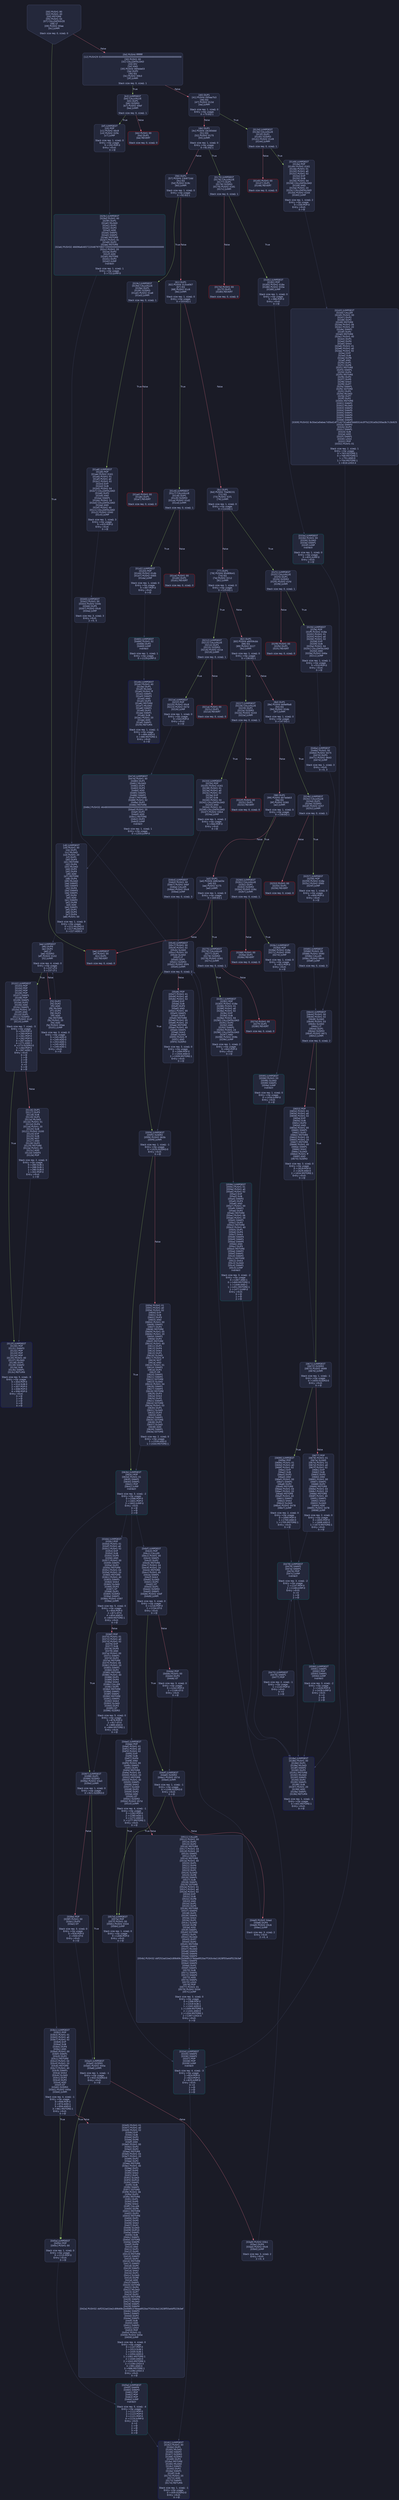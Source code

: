 digraph G {
    node [shape=box, style="filled, rounded", color="#565f89", fontcolor="#c0caf5", fontname="Helvetica", fillcolor="#24283b"];
    edge [color="#414868", fontcolor="#c0caf5", fontname="Helvetica"];
    bgcolor="#1a1b26";
    0 [ label = "[00] PUSH1 80
[02] PUSH1 40
[04] MSTORE
[05] PUSH1 04
[07] CALLDATASIZE
[08] LT
[09] PUSH2 00ae
[0c] JUMPI

Stack size req: 0, sizeΔ: 0
" shape = invhouse]
    1 [ label = "[0d] PUSH4 ffffffff
[12] PUSH29 0100000000000000000000000000000000000000000000000000000000
[30] PUSH1 00
[32] CALLDATALOAD
[33] DIV
[34] AND
[35] PUSH4 06fdde03
[3a] DUP2
[3b] EQ
[3c] PUSH2 00b3
[3f] JUMPI

Stack size req: 0, sizeΔ: 1
"]
    2 [ label = "[40] DUP1
[41] PUSH4 095ea7b3
[46] EQ
[47] PUSH2 013d
[4a] JUMPI

Stack size req: 1, sizeΔ: 0
Entry->Op usage:
	0->70:EQ:1
"]
    3 [ label = "[4b] DUP1
[4c] PUSH4 18160ddd
[51] EQ
[52] PUSH2 0175
[55] JUMPI

Stack size req: 1, sizeΔ: 0
Entry->Op usage:
	0->81:EQ:1
"]
    4 [ label = "[56] DUP1
[57] PUSH4 23b872dd
[5c] EQ
[5d] PUSH2 019c
[60] JUMPI

Stack size req: 1, sizeΔ: 0
Entry->Op usage:
	0->92:EQ:1
"]
    5 [ label = "[61] DUP1
[62] PUSH4 313ce567
[67] EQ
[68] PUSH2 01c6
[6b] JUMPI

Stack size req: 1, sizeΔ: 0
Entry->Op usage:
	0->103:EQ:1
"]
    6 [ label = "[6c] DUP1
[6d] PUSH4 70a08231
[72] EQ
[73] PUSH2 01f1
[76] JUMPI

Stack size req: 1, sizeΔ: 0
Entry->Op usage:
	0->114:EQ:1
"]
    7 [ label = "[77] DUP1
[78] PUSH4 95d89b41
[7d] EQ
[7e] PUSH2 0212
[81] JUMPI

Stack size req: 1, sizeΔ: 0
Entry->Op usage:
	0->125:EQ:1
"]
    8 [ label = "[82] DUP1
[83] PUSH4 a9059cbb
[88] EQ
[89] PUSH2 0227
[8c] JUMPI

Stack size req: 1, sizeΔ: 0
Entry->Op usage:
	0->136:EQ:1
"]
    9 [ label = "[8d] DUP1
[8e] PUSH4 b69ef8a8
[93] EQ
[94] PUSH2 024b
[97] JUMPI

Stack size req: 1, sizeΔ: 0
Entry->Op usage:
	0->147:EQ:1
"]
    10 [ label = "[98] DUP1
[99] PUSH4 d07adab3
[9e] EQ
[9f] PUSH2 0260
[a2] JUMPI

Stack size req: 1, sizeΔ: 0
Entry->Op usage:
	0->158:EQ:1
"]
    11 [ label = "[a3] DUP1
[a4] PUSH4 dd62ed3e
[a9] EQ
[aa] PUSH2 0275
[ad] JUMPI

Stack size req: 1, sizeΔ: 0
Entry->Op usage:
	0->169:EQ:1
"]
    12 [ label = "[ae] JUMPDEST
[af] PUSH1 00
[b1] DUP1
[b2] REVERT

Stack size req: 0, sizeΔ: 0
" color = "red"]
    13 [ label = "[b3] JUMPDEST
[b4] CALLVALUE
[b5] DUP1
[b6] ISZERO
[b7] PUSH2 00bf
[ba] JUMPI

Stack size req: 0, sizeΔ: 1
"]
    14 [ label = "[bb] PUSH1 00
[bd] DUP1
[be] REVERT

Stack size req: 0, sizeΔ: 0
" color = "red"]
    15 [ label = "[bf] JUMPDEST
[c0] POP
[c1] PUSH2 00c8
[c4] PUSH2 029c
[c7] JUMP

Stack size req: 1, sizeΔ: 0
Entry->Op usage:
	0->192:POP:0
Entry->Exit:
	0->😵
"]
    16 [ label = "[c8] JUMPDEST
[c9] PUSH1 40
[cb] DUP1
[cc] MLOAD
[cd] PUSH1 20
[cf] DUP1
[d0] DUP3
[d1] MSTORE
[d2] DUP4
[d3] MLOAD
[d4] DUP2
[d5] DUP4
[d6] ADD
[d7] MSTORE
[d8] DUP4
[d9] MLOAD
[da] SWAP2
[db] SWAP3
[dc] DUP4
[dd] SWAP3
[de] SWAP1
[df] DUP4
[e0] ADD
[e1] SWAP2
[e2] DUP6
[e3] ADD
[e4] SWAP1
[e5] DUP1
[e6] DUP4
[e7] DUP4
[e8] PUSH1 00

Stack size req: 1, sizeΔ: 9
Entry->Op usage:
	0->211:MLOAD:0
	0->217:MLOAD:0
	0->227:ADD:0
"]
    17 [ label = "[ea] JUMPDEST
[eb] DUP4
[ec] DUP2
[ed] LT
[ee] ISZERO
[ef] PUSH2 0102
[f2] JUMPI

Stack size req: 4, sizeΔ: 0
Entry->Op usage:
	0->237:LT:0
	3->237:LT:1
"]
    18 [ label = "[f3] DUP2
[f4] DUP2
[f5] ADD
[f6] MLOAD
[f7] DUP4
[f8] DUP3
[f9] ADD
[fa] MSTORE
[fb] PUSH1 20
[fd] ADD
[fe] PUSH2 00ea
[0101] JUMP

Stack size req: 3, sizeΔ: 0
Entry->Op usage:
	0->245:ADD:0
	0->249:ADD:0
	0->253:ADD:1
	1->245:ADD:1
	2->249:ADD:1
Entry->Exit:
	0->😵
"]
    19 [ label = "[0102] JUMPDEST
[0103] POP
[0104] POP
[0105] POP
[0106] POP
[0107] SWAP1
[0108] POP
[0109] SWAP1
[010a] DUP2
[010b] ADD
[010c] SWAP1
[010d] PUSH1 1f
[010f] AND
[0110] DUP1
[0111] ISZERO
[0112] PUSH2 012f
[0115] JUMPI

Stack size req: 7, sizeΔ: -5
Entry->Op usage:
	0->259:POP:0
	1->260:POP:0
	2->261:POP:0
	3->262:POP:0
	4->267:ADD:0
	4->271:AND:1
	4->273:ISZERO:0
	5->264:POP:0
	6->267:ADD:1
Entry->Exit:
	0->😵
	1->😵
	2->😵
	3->😵
	4->0
	5->😵
	6->😵
"]
    20 [ label = "[0116] DUP1
[0117] DUP3
[0118] SUB
[0119] DUP1
[011a] MLOAD
[011b] PUSH1 01
[011d] DUP4
[011e] PUSH1 20
[0120] SUB
[0121] PUSH2 0100
[0124] EXP
[0125] SUB
[0126] NOT
[0127] AND
[0128] DUP2
[0129] MSTORE
[012a] PUSH1 20
[012c] ADD
[012d] SWAP2
[012e] POP

Stack size req: 2, sizeΔ: 0
Entry->Op usage:
	0->280:SUB:1
	0->288:SUB:1
	1->280:SUB:0
	1->302:POP:0
Entry->Exit:
	1->😵
"]
    21 [ label = "[012f] JUMPDEST
[0130] POP
[0131] SWAP3
[0132] POP
[0133] POP
[0134] POP
[0135] PUSH1 40
[0137] MLOAD
[0138] DUP1
[0139] SWAP2
[013a] SUB
[013b] SWAP1
[013c] RETURN

Stack size req: 5, sizeΔ: -5
Entry->Op usage:
	0->304:POP:0
	1->314:SUB:0
	2->307:POP:0
	3->308:POP:0
	4->306:POP:0
Entry->Exit:
	0->😵
	1->😵
	2->😵
	3->😵
	4->😵
" color = "darkblue"]
    22 [ label = "[013d] JUMPDEST
[013e] CALLVALUE
[013f] DUP1
[0140] ISZERO
[0141] PUSH2 0149
[0144] JUMPI

Stack size req: 0, sizeΔ: 1
"]
    23 [ label = "[0145] PUSH1 00
[0147] DUP1
[0148] REVERT

Stack size req: 0, sizeΔ: 0
" color = "red"]
    24 [ label = "[0149] JUMPDEST
[014a] POP
[014b] PUSH2 0161
[014e] PUSH1 01
[0150] PUSH1 a0
[0152] PUSH1 02
[0154] EXP
[0155] SUB
[0156] PUSH1 04
[0158] CALLDATALOAD
[0159] AND
[015a] PUSH1 24
[015c] CALLDATALOAD
[015d] PUSH2 02d3
[0160] JUMP

Stack size req: 1, sizeΔ: 2
Entry->Op usage:
	0->330:POP:0
Entry->Exit:
	0->😵
"]
    25 [ label = "[0161] JUMPDEST
[0162] PUSH1 40
[0164] DUP1
[0165] MLOAD
[0166] SWAP2
[0167] ISZERO
[0168] ISZERO
[0169] DUP3
[016a] MSTORE
[016b] MLOAD
[016c] SWAP1
[016d] DUP2
[016e] SWAP1
[016f] SUB
[0170] PUSH1 20
[0172] ADD
[0173] SWAP1
[0174] RETURN

Stack size req: 1, sizeΔ: -1
Entry->Op usage:
	0->359:ISZERO:0
Entry->Exit:
	0->😵
" color = "darkblue"]
    26 [ label = "[0175] JUMPDEST
[0176] CALLVALUE
[0177] DUP1
[0178] ISZERO
[0179] PUSH2 0181
[017c] JUMPI

Stack size req: 0, sizeΔ: 1
"]
    27 [ label = "[017d] PUSH1 00
[017f] DUP1
[0180] REVERT

Stack size req: 0, sizeΔ: 0
" color = "red"]
    28 [ label = "[0181] JUMPDEST
[0182] POP
[0183] PUSH2 018a
[0186] PUSH2 033a
[0189] JUMP

Stack size req: 1, sizeΔ: 0
Entry->Op usage:
	0->386:POP:0
Entry->Exit:
	0->😵
"]
    29 [ label = "[018a] JUMPDEST
[018b] PUSH1 40
[018d] DUP1
[018e] MLOAD
[018f] SWAP2
[0190] DUP3
[0191] MSTORE
[0192] MLOAD
[0193] SWAP1
[0194] DUP2
[0195] SWAP1
[0196] SUB
[0197] PUSH1 20
[0199] ADD
[019a] SWAP1
[019b] RETURN

Stack size req: 1, sizeΔ: -1
Entry->Op usage:
	0->401:MSTORE:1
Entry->Exit:
	0->😵
" color = "darkblue"]
    30 [ label = "[019c] JUMPDEST
[019d] CALLVALUE
[019e] DUP1
[019f] ISZERO
[01a0] PUSH2 01a8
[01a3] JUMPI

Stack size req: 0, sizeΔ: 1
"]
    31 [ label = "[01a4] PUSH1 00
[01a6] DUP1
[01a7] REVERT

Stack size req: 0, sizeΔ: 0
" color = "red"]
    32 [ label = "[01a8] JUMPDEST
[01a9] POP
[01aa] PUSH2 0161
[01ad] PUSH1 01
[01af] PUSH1 a0
[01b1] PUSH1 02
[01b3] EXP
[01b4] SUB
[01b5] PUSH1 04
[01b7] CALLDATALOAD
[01b8] DUP2
[01b9] AND
[01ba] SWAP1
[01bb] PUSH1 24
[01bd] CALLDATALOAD
[01be] AND
[01bf] PUSH1 44
[01c1] CALLDATALOAD
[01c2] PUSH2 0340
[01c5] JUMP

Stack size req: 1, sizeΔ: 3
Entry->Op usage:
	0->425:POP:0
Entry->Exit:
	0->😵
"]
    33 [ label = "[01c6] JUMPDEST
[01c7] CALLVALUE
[01c8] DUP1
[01c9] ISZERO
[01ca] PUSH2 01d2
[01cd] JUMPI

Stack size req: 0, sizeΔ: 1
"]
    34 [ label = "[01ce] PUSH1 00
[01d0] DUP1
[01d1] REVERT

Stack size req: 0, sizeΔ: 0
" color = "red"]
    35 [ label = "[01d2] JUMPDEST
[01d3] POP
[01d4] PUSH2 01db
[01d7] PUSH2 0465
[01da] JUMP

Stack size req: 1, sizeΔ: 0
Entry->Op usage:
	0->467:POP:0
Entry->Exit:
	0->😵
"]
    36 [ label = "[01db] JUMPDEST
[01dc] PUSH1 40
[01de] DUP1
[01df] MLOAD
[01e0] PUSH1 ff
[01e2] SWAP1
[01e3] SWAP3
[01e4] AND
[01e5] DUP3
[01e6] MSTORE
[01e7] MLOAD
[01e8] SWAP1
[01e9] DUP2
[01ea] SWAP1
[01eb] SUB
[01ec] PUSH1 20
[01ee] ADD
[01ef] SWAP1
[01f0] RETURN

Stack size req: 1, sizeΔ: -1
Entry->Op usage:
	0->484:AND:0
	0->486:MSTORE:1
Entry->Exit:
	0->😵
" color = "darkblue"]
    37 [ label = "[01f1] JUMPDEST
[01f2] CALLVALUE
[01f3] DUP1
[01f4] ISZERO
[01f5] PUSH2 01fd
[01f8] JUMPI

Stack size req: 0, sizeΔ: 1
"]
    38 [ label = "[01f9] PUSH1 00
[01fb] DUP1
[01fc] REVERT

Stack size req: 0, sizeΔ: 0
" color = "red"]
    39 [ label = "[01fd] JUMPDEST
[01fe] POP
[01ff] PUSH2 018a
[0202] PUSH1 01
[0204] PUSH1 a0
[0206] PUSH1 02
[0208] EXP
[0209] SUB
[020a] PUSH1 04
[020c] CALLDATALOAD
[020d] AND
[020e] PUSH2 046a
[0211] JUMP

Stack size req: 1, sizeΔ: 1
Entry->Op usage:
	0->510:POP:0
Entry->Exit:
	0->😵
"]
    40 [ label = "[0212] JUMPDEST
[0213] CALLVALUE
[0214] DUP1
[0215] ISZERO
[0216] PUSH2 021e
[0219] JUMPI

Stack size req: 0, sizeΔ: 1
"]
    41 [ label = "[021a] PUSH1 00
[021c] DUP1
[021d] REVERT

Stack size req: 0, sizeΔ: 0
" color = "red"]
    42 [ label = "[021e] JUMPDEST
[021f] POP
[0220] PUSH2 00c8
[0223] PUSH2 047d
[0226] JUMP

Stack size req: 1, sizeΔ: 0
Entry->Op usage:
	0->543:POP:0
Entry->Exit:
	0->😵
"]
    43 [ label = "[0227] JUMPDEST
[0228] CALLVALUE
[0229] DUP1
[022a] ISZERO
[022b] PUSH2 0233
[022e] JUMPI

Stack size req: 0, sizeΔ: 1
"]
    44 [ label = "[022f] PUSH1 00
[0231] DUP1
[0232] REVERT

Stack size req: 0, sizeΔ: 0
" color = "red"]
    45 [ label = "[0233] JUMPDEST
[0234] POP
[0235] PUSH2 0161
[0238] PUSH1 01
[023a] PUSH1 a0
[023c] PUSH1 02
[023e] EXP
[023f] SUB
[0240] PUSH1 04
[0242] CALLDATALOAD
[0243] AND
[0244] PUSH1 24
[0246] CALLDATALOAD
[0247] PUSH2 04b4
[024a] JUMP

Stack size req: 1, sizeΔ: 2
Entry->Op usage:
	0->564:POP:0
Entry->Exit:
	0->😵
"]
    46 [ label = "[024b] JUMPDEST
[024c] CALLVALUE
[024d] DUP1
[024e] ISZERO
[024f] PUSH2 0257
[0252] JUMPI

Stack size req: 0, sizeΔ: 1
"]
    47 [ label = "[0253] PUSH1 00
[0255] DUP1
[0256] REVERT

Stack size req: 0, sizeΔ: 0
" color = "red"]
    48 [ label = "[0257] JUMPDEST
[0258] POP
[0259] PUSH2 018a
[025c] PUSH2 0585
[025f] JUMP

Stack size req: 1, sizeΔ: 0
Entry->Op usage:
	0->600:POP:0
Entry->Exit:
	0->😵
"]
    49 [ label = "[0260] JUMPDEST
[0261] CALLVALUE
[0262] DUP1
[0263] ISZERO
[0264] PUSH2 026c
[0267] JUMPI

Stack size req: 0, sizeΔ: 1
"]
    50 [ label = "[0268] PUSH1 00
[026a] DUP1
[026b] REVERT

Stack size req: 0, sizeΔ: 0
" color = "red"]
    51 [ label = "[026c] JUMPDEST
[026d] POP
[026e] PUSH2 018a
[0271] PUSH2 0595
[0274] JUMP

Stack size req: 1, sizeΔ: 0
Entry->Op usage:
	0->621:POP:0
Entry->Exit:
	0->😵
"]
    52 [ label = "[0275] JUMPDEST
[0276] CALLVALUE
[0277] DUP1
[0278] ISZERO
[0279] PUSH2 0281
[027c] JUMPI

Stack size req: 0, sizeΔ: 1
"]
    53 [ label = "[027d] PUSH1 00
[027f] DUP1
[0280] REVERT

Stack size req: 0, sizeΔ: 0
" color = "red"]
    54 [ label = "[0281] JUMPDEST
[0282] POP
[0283] PUSH2 018a
[0286] PUSH1 01
[0288] PUSH1 a0
[028a] PUSH1 02
[028c] EXP
[028d] SUB
[028e] PUSH1 04
[0290] CALLDATALOAD
[0291] DUP2
[0292] AND
[0293] SWAP1
[0294] PUSH1 24
[0296] CALLDATALOAD
[0297] AND
[0298] PUSH2 059b
[029b] JUMP

Stack size req: 1, sizeΔ: 2
Entry->Op usage:
	0->642:POP:0
Entry->Exit:
	0->😵
"]
    55 [ label = "[029c] JUMPDEST
[029d] PUSH1 40
[029f] DUP1
[02a0] MLOAD
[02a1] DUP1
[02a2] DUP3
[02a3] ADD
[02a4] SWAP1
[02a5] SWAP2
[02a6] MSTORE
[02a7] PUSH1 0c
[02a9] DUP2
[02aa] MSTORE
[02ab] PUSH32 46696e6465722048797065720000000000000000000000000000000000000000
[02cc] PUSH1 20
[02ce] DUP3
[02cf] ADD
[02d0] MSTORE
[02d1] DUP2
[02d2] JUMP
Indirect!

Stack size req: 1, sizeΔ: 1
Entry->Op usage:
	0->722:JUMP:0
" color = "teal"]
    56 [ label = "[02d3] JUMPDEST
[02d4] CALLER
[02d5] PUSH1 00
[02d7] DUP2
[02d8] DUP2
[02d9] MSTORE
[02da] PUSH1 06
[02dc] PUSH1 20
[02de] SWAP1
[02df] DUP2
[02e0] MSTORE
[02e1] PUSH1 40
[02e3] DUP1
[02e4] DUP4
[02e5] SHA3
[02e6] PUSH1 01
[02e8] PUSH1 a0
[02ea] PUSH1 02
[02ec] EXP
[02ed] SUB
[02ee] DUP8
[02ef] AND
[02f0] DUP1
[02f1] DUP6
[02f2] MSTORE
[02f3] SWAP1
[02f4] DUP4
[02f5] MSTORE
[02f6] DUP2
[02f7] DUP5
[02f8] SHA3
[02f9] DUP7
[02fa] SWAP1
[02fb] SSTORE
[02fc] DUP2
[02fd] MLOAD
[02fe] DUP7
[02ff] DUP2
[0300] MSTORE
[0301] SWAP2
[0302] MLOAD
[0303] SWAP4
[0304] SWAP5
[0305] SWAP1
[0306] SWAP4
[0307] SWAP1
[0308] SWAP3
[0309] PUSH32 8c5be1e5ebec7d5bd14f71427d1e84f3dd0314c0f7b2291e5b200ac8c7c3b925
[032a] SWAP3
[032b] DUP3
[032c] SWAP1
[032d] SUB
[032e] ADD
[032f] SWAP1
[0330] LOG3
[0331] POP
[0332] PUSH1 01

Stack size req: 2, sizeΔ: 1
Entry->Op usage:
	0->763:SSTORE:1
	0->768:MSTORE:1
	1->751:AND:0
	1->754:MSTORE:1
	1->816:LOG3:4
"]
    57 [ label = "[0334] JUMPDEST
[0335] SWAP3
[0336] SWAP2
[0337] POP
[0338] POP
[0339] JUMP
Indirect!

Stack size req: 4, sizeΔ: -3
Entry->Op usage:
	1->824:POP:0
	2->823:POP:0
	3->825:JUMP:0
Entry->Exit:
	0->0
	1->😵
	2->😵
	3->😵
" color = "teal"]
    58 [ label = "[033a] JUMPDEST
[033b] PUSH1 00
[033d] SLOAD
[033e] SWAP1
[033f] JUMP
Indirect!

Stack size req: 1, sizeΔ: 0
Entry->Op usage:
	0->831:JUMP:0
Entry->Exit:
	0->😵
" color = "teal"]
    59 [ label = "[0340] JUMPDEST
[0341] PUSH1 00
[0343] PUSH2 034b
[0346] DUP5
[0347] PUSH2 05c6
[034a] JUMP

Stack size req: 3, sizeΔ: 3
Entry->Exit:
	2->0, 5
"]
    60 [ label = "[034b] JUMPDEST
[034c] POP
[034d] PUSH1 01
[034f] PUSH1 a0
[0351] PUSH1 02
[0353] EXP
[0354] SUB
[0355] DUP5
[0356] AND
[0357] PUSH1 00
[0359] SWAP1
[035a] DUP2
[035b] MSTORE
[035c] PUSH1 04
[035e] PUSH1 20
[0360] MSTORE
[0361] PUSH1 40
[0363] SWAP1
[0364] SHA3
[0365] SLOAD
[0366] DUP3
[0367] GT
[0368] DUP1
[0369] ISZERO
[036a] SWAP1
[036b] PUSH2 0397
[036e] JUMPI

Stack size req: 5, sizeΔ: 0
Entry->Op usage:
	0->844:POP:0
	2->871:GT:0
	4->854:AND:0
	4->859:MSTORE:1
Entry->Exit:
	0->😵
"]
    61 [ label = "[036f] POP
[0370] PUSH1 01
[0372] PUSH1 a0
[0374] PUSH1 02
[0376] EXP
[0377] SUB
[0378] DUP5
[0379] AND
[037a] PUSH1 00
[037c] SWAP1
[037d] DUP2
[037e] MSTORE
[037f] PUSH1 06
[0381] PUSH1 20
[0383] SWAP1
[0384] DUP2
[0385] MSTORE
[0386] PUSH1 40
[0388] DUP1
[0389] DUP4
[038a] SHA3
[038b] CALLER
[038c] DUP5
[038d] MSTORE
[038e] SWAP1
[038f] SWAP2
[0390] MSTORE
[0391] SWAP1
[0392] SHA3
[0393] SLOAD
[0394] DUP3
[0395] GT
[0396] ISZERO

Stack size req: 5, sizeΔ: 0
Entry->Op usage:
	0->879:POP:0
	2->917:GT:0
	4->889:AND:0
	4->894:MSTORE:1
Entry->Exit:
	0->😵
"]
    62 [ label = "[0397] JUMPDEST
[0398] DUP1
[0399] ISZERO
[039a] PUSH2 03a3
[039d] JUMPI

Stack size req: 1, sizeΔ: 0
Entry->Op usage:
	0->921:ISZERO:0
"]
    63 [ label = "[039e] POP
[039f] PUSH1 00
[03a1] DUP3
[03a2] GT

Stack size req: 3, sizeΔ: 0
Entry->Op usage:
	0->926:POP:0
	2->930:GT:0
Entry->Exit:
	0->😵
"]
    64 [ label = "[03a3] JUMPDEST
[03a4] ISZERO
[03a5] PUSH2 045a
[03a8] JUMPI

Stack size req: 1, sizeΔ: -1
Entry->Op usage:
	0->932:ISZERO:0
Entry->Exit:
	0->😵
"]
    65 [ label = "[03a9] PUSH2 03b1
[03ac] DUP4
[03ad] PUSH2 05c6
[03b0] JUMP

Stack size req: 3, sizeΔ: 2
Entry->Exit:
	2->0, 4
"]
    66 [ label = "[03b1] JUMPDEST
[03b2] POP
[03b3] PUSH1 01
[03b5] PUSH1 a0
[03b7] PUSH1 02
[03b9] EXP
[03ba] SUB
[03bb] DUP4
[03bc] AND
[03bd] PUSH1 00
[03bf] SWAP1
[03c0] DUP2
[03c1] MSTORE
[03c2] PUSH1 04
[03c4] PUSH1 20
[03c6] MSTORE
[03c7] PUSH1 40
[03c9] SWAP1
[03ca] SHA3
[03cb] SLOAD
[03cc] DUP3
[03cd] DUP2
[03ce] ADD
[03cf] GT
[03d0] ISZERO
[03d1] PUSH2 045a
[03d4] JUMPI

Stack size req: 4, sizeΔ: -1
Entry->Op usage:
	0->946:POP:0
	2->974:ADD:1
	3->956:AND:0
	3->961:MSTORE:1
Entry->Exit:
	0->😵
"]
    67 [ label = "[03d5] PUSH1 01
[03d7] PUSH1 a0
[03d9] PUSH1 02
[03db] EXP
[03dc] SUB
[03dd] DUP1
[03de] DUP6
[03df] AND
[03e0] PUSH1 00
[03e2] DUP2
[03e3] DUP2
[03e4] MSTORE
[03e5] PUSH1 04
[03e7] PUSH1 20
[03e9] DUP2
[03ea] DUP2
[03eb] MSTORE
[03ec] PUSH1 40
[03ee] DUP1
[03ef] DUP5
[03f0] SHA3
[03f1] DUP1
[03f2] SLOAD
[03f3] DUP10
[03f4] SWAP1
[03f5] SUB
[03f6] SWAP1
[03f7] SSTORE
[03f8] PUSH1 06
[03fa] DUP3
[03fb] MSTORE
[03fc] DUP1
[03fd] DUP5
[03fe] SHA3
[03ff] CALLER
[0400] DUP6
[0401] MSTORE
[0402] DUP3
[0403] MSTORE
[0404] DUP1
[0405] DUP5
[0406] SHA3
[0407] DUP1
[0408] SLOAD
[0409] DUP10
[040a] SWAP1
[040b] SUB
[040c] SWAP1
[040d] SSTORE
[040e] SWAP5
[040f] DUP9
[0410] AND
[0411] DUP1
[0412] DUP5
[0413] MSTORE
[0414] SWAP2
[0415] DUP2
[0416] MSTORE
[0417] SWAP2
[0418] DUP5
[0419] SWAP1
[041a] SHA3
[041b] DUP1
[041c] SLOAD
[041d] DUP8
[041e] ADD
[041f] SWAP1
[0420] SSTORE
[0421] DUP4
[0422] MLOAD
[0423] DUP7
[0424] DUP2
[0425] MSTORE
[0426] SWAP4
[0427] MLOAD
[0428] SWAP1
[0429] SWAP4
[042a] PUSH32 ddf252ad1be2c89b69c2b068fc378daa952ba7f163c4a11628f55a4df523b3ef
[044b] SWAP3
[044c] SWAP1
[044d] DUP3
[044e] SWAP1
[044f] SUB
[0450] ADD
[0451] SWAP1
[0452] LOG3
[0453] POP
[0454] PUSH1 01
[0456] PUSH2 045e
[0459] JUMP

Stack size req: 4, sizeΔ: 0
Entry->Op usage:
	0->1107:POP:0
	1->1013:SUB:1
	1->1035:SUB:1
	1->1054:ADD:0
	1->1061:MSTORE:1
	2->1040:AND:0
	2->1043:MSTORE:1
	2->1106:LOG3:4
	3->991:AND:0
	3->996:MSTORE:1
	3->1106:LOG3:3
Entry->Exit:
	0->😵
"]
    68 [ label = "[045a] JUMPDEST
[045b] POP
[045c] PUSH1 00

Stack size req: 1, sizeΔ: 0
Entry->Op usage:
	0->1115:POP:0
Entry->Exit:
	0->😵
"]
    69 [ label = "[045e] JUMPDEST
[045f] SWAP4
[0460] SWAP3
[0461] POP
[0462] POP
[0463] POP
[0464] JUMP
Indirect!

Stack size req: 5, sizeΔ: -4
Entry->Op usage:
	1->1122:POP:0
	2->1123:POP:0
	3->1121:POP:0
	4->1124:JUMP:0
Entry->Exit:
	0->0
	1->😵
	2->😵
	3->😵
	4->😵
" color = "teal"]
    70 [ label = "[0465] JUMPDEST
[0466] PUSH1 02
[0468] DUP2
[0469] JUMP
Indirect!

Stack size req: 1, sizeΔ: 1
Entry->Op usage:
	0->1129:JUMP:0
" color = "teal"]
    71 [ label = "[046a] JUMPDEST
[046b] PUSH1 00
[046d] PUSH2 0475
[0470] DUP3
[0471] PUSH2 0643
[0474] JUMP

Stack size req: 1, sizeΔ: 3
Entry->Exit:
	0->0, 3
"]
    72 [ label = "[0475] JUMPDEST
[0476] SWAP1
[0477] POP

Stack size req: 2, sizeΔ: -1
Entry->Op usage:
	1->1143:POP:0
Entry->Exit:
	0->0
	1->😵
"]
    73 [ label = "[0478] JUMPDEST
[0479] SWAP2
[047a] SWAP1
[047b] POP
[047c] JUMP
Indirect!

Stack size req: 3, sizeΔ: -2
Entry->Op usage:
	1->1147:POP:0
	2->1148:JUMP:0
Entry->Exit:
	0->0
	1->😵
	2->😵
" color = "teal"]
    74 [ label = "[047d] JUMPDEST
[047e] PUSH1 40
[0480] DUP1
[0481] MLOAD
[0482] DUP1
[0483] DUP3
[0484] ADD
[0485] SWAP1
[0486] SWAP2
[0487] MSTORE
[0488] PUSH1 02
[048a] DUP2
[048b] MSTORE
[048c] PUSH32 4648000000000000000000000000000000000000000000000000000000000000
[04ad] PUSH1 20
[04af] DUP3
[04b0] ADD
[04b1] MSTORE
[04b2] DUP2
[04b3] JUMP
Indirect!

Stack size req: 1, sizeΔ: 1
Entry->Op usage:
	0->1203:JUMP:0
" color = "teal"]
    75 [ label = "[04b4] JUMPDEST
[04b5] PUSH1 00
[04b7] PUSH2 04bf
[04ba] CALLER
[04bb] PUSH2 05c6
[04be] JUMP

Stack size req: 0, sizeΔ: 3
"]
    76 [ label = "[04bf] JUMPDEST
[04c0] POP
[04c1] CALLER
[04c2] PUSH1 00
[04c4] SWAP1
[04c5] DUP2
[04c6] MSTORE
[04c7] PUSH1 04
[04c9] PUSH1 20
[04cb] MSTORE
[04cc] PUSH1 40
[04ce] SWAP1
[04cf] SHA3
[04d0] SLOAD
[04d1] DUP3
[04d2] GT
[04d3] DUP1
[04d4] ISZERO
[04d5] SWAP1
[04d6] PUSH2 04df
[04d9] JUMPI

Stack size req: 3, sizeΔ: 0
Entry->Op usage:
	0->1216:POP:0
	2->1234:GT:0
Entry->Exit:
	0->😵
"]
    77 [ label = "[04da] POP
[04db] PUSH1 00
[04dd] DUP3
[04de] GT

Stack size req: 3, sizeΔ: 0
Entry->Op usage:
	0->1242:POP:0
	2->1246:GT:0
Entry->Exit:
	0->😵
"]
    78 [ label = "[04df] JUMPDEST
[04e0] ISZERO
[04e1] PUSH2 057d
[04e4] JUMPI

Stack size req: 1, sizeΔ: -1
Entry->Op usage:
	0->1248:ISZERO:0
Entry->Exit:
	0->😵
"]
    79 [ label = "[04e5] PUSH2 04ed
[04e8] DUP4
[04e9] PUSH2 05c6
[04ec] JUMP

Stack size req: 3, sizeΔ: 2
Entry->Exit:
	2->0, 4
"]
    80 [ label = "[04ed] JUMPDEST
[04ee] POP
[04ef] PUSH1 01
[04f1] PUSH1 a0
[04f3] PUSH1 02
[04f5] EXP
[04f6] SUB
[04f7] DUP4
[04f8] AND
[04f9] PUSH1 00
[04fb] SWAP1
[04fc] DUP2
[04fd] MSTORE
[04fe] PUSH1 04
[0500] PUSH1 20
[0502] MSTORE
[0503] PUSH1 40
[0505] SWAP1
[0506] SHA3
[0507] SLOAD
[0508] DUP3
[0509] DUP2
[050a] ADD
[050b] GT
[050c] ISZERO
[050d] PUSH2 057d
[0510] JUMPI

Stack size req: 4, sizeΔ: -1
Entry->Op usage:
	0->1262:POP:0
	2->1290:ADD:1
	3->1272:AND:0
	3->1277:MSTORE:1
Entry->Exit:
	0->😵
"]
    81 [ label = "[0511] CALLER
[0512] PUSH1 00
[0514] DUP2
[0515] DUP2
[0516] MSTORE
[0517] PUSH1 04
[0519] PUSH1 20
[051b] SWAP1
[051c] DUP2
[051d] MSTORE
[051e] PUSH1 40
[0520] DUP1
[0521] DUP4
[0522] SHA3
[0523] DUP1
[0524] SLOAD
[0525] DUP8
[0526] SWAP1
[0527] SUB
[0528] SWAP1
[0529] SSTORE
[052a] PUSH1 01
[052c] PUSH1 a0
[052e] PUSH1 02
[0530] EXP
[0531] SUB
[0532] DUP8
[0533] AND
[0534] DUP1
[0535] DUP5
[0536] MSTORE
[0537] SWAP3
[0538] DUP2
[0539] SWAP1
[053a] SHA3
[053b] DUP1
[053c] SLOAD
[053d] DUP8
[053e] ADD
[053f] SWAP1
[0540] SSTORE
[0541] DUP1
[0542] MLOAD
[0543] DUP7
[0544] DUP2
[0545] MSTORE
[0546] SWAP1
[0547] MLOAD
[0548] SWAP3
[0549] SWAP4
[054a] SWAP3
[054b] PUSH32 ddf252ad1be2c89b69c2b068fc378daa952ba7f163c4a11628f55a4df523b3ef
[056c] SWAP3
[056d] SWAP2
[056e] DUP2
[056f] SWAP1
[0570] SUB
[0571] SWAP1
[0572] SWAP2
[0573] ADD
[0574] SWAP1
[0575] LOG3
[0576] POP
[0577] PUSH1 01
[0579] PUSH2 0334
[057c] JUMP

Stack size req: 3, sizeΔ: 0
Entry->Op usage:
	0->1398:POP:0
	1->1319:SUB:1
	1->1342:ADD:0
	1->1349:MSTORE:1
	2->1331:AND:0
	2->1334:MSTORE:1
	2->1397:LOG3:4
Entry->Exit:
	0->😵
"]
    82 [ label = "[057d] JUMPDEST
[057e] POP
[057f] PUSH1 00
[0581] PUSH2 0334
[0584] JUMP

Stack size req: 1, sizeΔ: 0
Entry->Op usage:
	0->1406:POP:0
Entry->Exit:
	0->😵
"]
    83 [ label = "[0585] JUMPDEST
[0586] PUSH1 00
[0588] PUSH2 0590
[058b] CALLER
[058c] PUSH2 0643
[058f] JUMP

Stack size req: 0, sizeΔ: 3
"]
    84 [ label = "[0590] JUMPDEST
[0591] SWAP1
[0592] POP
[0593] SWAP1
[0594] JUMP
Indirect!

Stack size req: 3, sizeΔ: -2
Entry->Op usage:
	1->1426:POP:0
	2->1428:JUMP:0
Entry->Exit:
	0->0
	1->😵
	2->😵
" color = "teal"]
    85 [ label = "[0595] JUMPDEST
[0596] PUSH1 03
[0598] SLOAD
[0599] SWAP1
[059a] JUMP
Indirect!

Stack size req: 1, sizeΔ: 0
Entry->Op usage:
	0->1434:JUMP:0
Entry->Exit:
	0->😵
" color = "teal"]
    86 [ label = "[059b] JUMPDEST
[059c] PUSH1 01
[059e] PUSH1 a0
[05a0] PUSH1 02
[05a2] EXP
[05a3] SUB
[05a4] SWAP2
[05a5] DUP3
[05a6] AND
[05a7] PUSH1 00
[05a9] SWAP1
[05aa] DUP2
[05ab] MSTORE
[05ac] PUSH1 06
[05ae] PUSH1 20
[05b0] SWAP1
[05b1] DUP2
[05b2] MSTORE
[05b3] PUSH1 40
[05b5] DUP1
[05b6] DUP4
[05b7] SHA3
[05b8] SWAP4
[05b9] SWAP1
[05ba] SWAP5
[05bb] AND
[05bc] DUP3
[05bd] MSTORE
[05be] SWAP2
[05bf] SWAP1
[05c0] SWAP2
[05c1] MSTORE
[05c2] SHA3
[05c3] SLOAD
[05c4] SWAP1
[05c5] JUMP
Indirect!

Stack size req: 3, sizeΔ: -2
Entry->Op usage:
	0->1467:AND:1
	0->1469:MSTORE:1
	1->1446:AND:1
	1->1451:MSTORE:1
	2->1477:JUMP:0
Entry->Exit:
	0->😵
	1->😵
	2->😵
" color = "teal"]
    87 [ label = "[05c6] JUMPDEST
[05c7] PUSH1 00
[05c9] PUSH1 02
[05cb] SLOAD
[05cc] PUSH1 03
[05ce] SLOAD
[05cf] LT
[05d0] DUP1
[05d1] ISZERO
[05d2] PUSH2 05f4
[05d5] JUMPI

Stack size req: 0, sizeΔ: 2
"]
    88 [ label = "[05d6] POP
[05d7] PUSH1 01
[05d9] PUSH1 a0
[05db] PUSH1 02
[05dd] EXP
[05de] SUB
[05df] DUP3
[05e0] AND
[05e1] PUSH1 00
[05e3] SWAP1
[05e4] DUP2
[05e5] MSTORE
[05e6] PUSH1 05
[05e8] PUSH1 20
[05ea] MSTORE
[05eb] PUSH1 40
[05ed] SWAP1
[05ee] SHA3
[05ef] SLOAD
[05f0] PUSH1 ff
[05f2] AND
[05f3] ISZERO

Stack size req: 3, sizeΔ: 0
Entry->Op usage:
	0->1494:POP:0
	2->1504:AND:0
	2->1509:MSTORE:1
Entry->Exit:
	0->😵
"]
    89 [ label = "[05f4] JUMPDEST
[05f5] ISZERO
[05f6] PUSH2 063b
[05f9] JUMPI

Stack size req: 1, sizeΔ: -1
Entry->Op usage:
	0->1525:ISZERO:0
Entry->Exit:
	0->😵
"]
    90 [ label = "[05fa] PUSH1 01
[05fc] PUSH1 a0
[05fe] PUSH1 02
[0600] EXP
[0601] SUB
[0602] DUP3
[0603] AND
[0604] PUSH1 00
[0606] SWAP1
[0607] DUP2
[0608] MSTORE
[0609] PUSH1 05
[060b] PUSH1 20
[060d] SWAP1
[060e] DUP2
[060f] MSTORE
[0610] PUSH1 40
[0612] DUP1
[0613] DUP4
[0614] SHA3
[0615] DUP1
[0616] SLOAD
[0617] PUSH1 ff
[0619] NOT
[061a] AND
[061b] PUSH1 01
[061d] SWAP1
[061e] DUP2
[061f] OR
[0620] SWAP1
[0621] SWAP2
[0622] SSTORE
[0623] SLOAD
[0624] PUSH1 04
[0626] SWAP1
[0627] SWAP3
[0628] MSTORE
[0629] DUP3
[062a] SHA3
[062b] DUP2
[062c] SWAP1
[062d] SSTORE
[062e] PUSH1 03
[0630] DUP1
[0631] SLOAD
[0632] DUP3
[0633] ADD
[0634] SWAP1
[0635] SSTORE
[0636] DUP2
[0637] SLOAD
[0638] ADD
[0639] SWAP1
[063a] SSTORE

Stack size req: 2, sizeΔ: 0
Entry->Op usage:
	1->1539:AND:0
	1->1544:MSTORE:1
"]
    91 [ label = "[063b] JUMPDEST
[063c] POP
[063d] PUSH1 01
[063f] SWAP2
[0640] SWAP1
[0641] POP
[0642] JUMP
Indirect!

Stack size req: 3, sizeΔ: -2
Entry->Op usage:
	0->1596:POP:0
	1->1601:POP:0
	2->1602:JUMP:0
Entry->Exit:
	0->😵
	1->😵
	2->😵
" color = "teal"]
    92 [ label = "[0643] JUMPDEST
[0644] PUSH1 00
[0646] PUSH1 02
[0648] SLOAD
[0649] PUSH1 03
[064b] SLOAD
[064c] LT
[064d] DUP1
[064e] ISZERO
[064f] PUSH2 0671
[0652] JUMPI

Stack size req: 0, sizeΔ: 2
"]
    93 [ label = "[0653] POP
[0654] PUSH1 01
[0656] PUSH1 a0
[0658] PUSH1 02
[065a] EXP
[065b] SUB
[065c] DUP3
[065d] AND
[065e] PUSH1 00
[0660] SWAP1
[0661] DUP2
[0662] MSTORE
[0663] PUSH1 05
[0665] PUSH1 20
[0667] MSTORE
[0668] PUSH1 40
[066a] SWAP1
[066b] SHA3
[066c] SLOAD
[066d] PUSH1 ff
[066f] AND
[0670] ISZERO

Stack size req: 3, sizeΔ: 0
Entry->Op usage:
	0->1619:POP:0
	2->1629:AND:0
	2->1634:MSTORE:1
Entry->Exit:
	0->😵
"]
    94 [ label = "[0671] JUMPDEST
[0672] ISZERO
[0673] PUSH2 0699
[0676] JUMPI

Stack size req: 1, sizeΔ: -1
Entry->Op usage:
	0->1650:ISZERO:0
Entry->Exit:
	0->😵
"]
    95 [ label = "[0677] POP
[0678] PUSH1 01
[067a] SLOAD
[067b] PUSH1 01
[067d] PUSH1 a0
[067f] PUSH1 02
[0681] EXP
[0682] SUB
[0683] DUP3
[0684] AND
[0685] PUSH1 00
[0687] SWAP1
[0688] DUP2
[0689] MSTORE
[068a] PUSH1 04
[068c] PUSH1 20
[068e] MSTORE
[068f] PUSH1 40
[0691] SWAP1
[0692] SHA3
[0693] SLOAD
[0694] ADD
[0695] PUSH2 0478
[0698] JUMP

Stack size req: 2, sizeΔ: 0
Entry->Op usage:
	0->1655:POP:0
	1->1668:AND:0
	1->1673:MSTORE:1
Entry->Exit:
	0->😵
"]
    96 [ label = "[0699] JUMPDEST
[069a] POP
[069b] PUSH1 01
[069d] PUSH1 a0
[069f] PUSH1 02
[06a1] EXP
[06a2] SUB
[06a3] DUP2
[06a4] AND
[06a5] PUSH1 00
[06a7] SWAP1
[06a8] DUP2
[06a9] MSTORE
[06aa] PUSH1 04
[06ac] PUSH1 20
[06ae] MSTORE
[06af] PUSH1 40
[06b1] SWAP1
[06b2] SHA3
[06b3] SLOAD
[06b4] PUSH2 0478
[06b7] JUMP

Stack size req: 2, sizeΔ: 0
Entry->Op usage:
	0->1690:POP:0
	1->1700:AND:0
	1->1705:MSTORE:1
Entry->Exit:
	0->😵
"]
    0 -> 1 [ label = "False" color = "#f7768e"]
    0 -> 12 [ label = "True" color = "#9ece6a"]
    1 -> 2 [ label = "False" color = "#f7768e"]
    1 -> 13 [ label = "True" color = "#9ece6a"]
    2 -> 3 [ label = "False" color = "#f7768e"]
    2 -> 22 [ label = "True" color = "#9ece6a"]
    3 -> 4 [ label = "False" color = "#f7768e"]
    3 -> 26 [ label = "True" color = "#9ece6a"]
    4 -> 5 [ label = "False" color = "#f7768e"]
    4 -> 30 [ label = "True" color = "#9ece6a"]
    5 -> 6 [ label = "False" color = "#f7768e"]
    5 -> 33 [ label = "True" color = "#9ece6a"]
    6 -> 7 [ label = "False" color = "#f7768e"]
    6 -> 37 [ label = "True" color = "#9ece6a"]
    7 -> 8 [ label = "False" color = "#f7768e"]
    7 -> 40 [ label = "True" color = "#9ece6a"]
    8 -> 9 [ label = "False" color = "#f7768e"]
    8 -> 43 [ label = "True" color = "#9ece6a"]
    9 -> 10 [ label = "False" color = "#f7768e"]
    9 -> 46 [ label = "True" color = "#9ece6a"]
    10 -> 11 [ label = "False" color = "#f7768e"]
    10 -> 49 [ label = "True" color = "#9ece6a"]
    11 -> 12 [ label = "False" color = "#f7768e"]
    11 -> 52 [ label = "True" color = "#9ece6a"]
    13 -> 14 [ label = "False" color = "#f7768e"]
    13 -> 15 [ label = "True" color = "#9ece6a"]
    15 -> 55 [ ]
    16 -> 17 [ ]
    17 -> 18 [ label = "False" color = "#f7768e"]
    17 -> 19 [ label = "True" color = "#9ece6a"]
    18 -> 17 [ ]
    19 -> 20 [ label = "False" color = "#f7768e"]
    19 -> 21 [ label = "True" color = "#9ece6a"]
    20 -> 21 [ ]
    22 -> 23 [ label = "False" color = "#f7768e"]
    22 -> 24 [ label = "True" color = "#9ece6a"]
    24 -> 56 [ ]
    26 -> 27 [ label = "False" color = "#f7768e"]
    26 -> 28 [ label = "True" color = "#9ece6a"]
    28 -> 58 [ ]
    30 -> 31 [ label = "False" color = "#f7768e"]
    30 -> 32 [ label = "True" color = "#9ece6a"]
    32 -> 59 [ ]
    33 -> 34 [ label = "False" color = "#f7768e"]
    33 -> 35 [ label = "True" color = "#9ece6a"]
    35 -> 70 [ ]
    37 -> 38 [ label = "False" color = "#f7768e"]
    37 -> 39 [ label = "True" color = "#9ece6a"]
    39 -> 71 [ ]
    40 -> 41 [ label = "False" color = "#f7768e"]
    40 -> 42 [ label = "True" color = "#9ece6a"]
    42 -> 74 [ ]
    43 -> 44 [ label = "False" color = "#f7768e"]
    43 -> 45 [ label = "True" color = "#9ece6a"]
    45 -> 75 [ ]
    46 -> 47 [ label = "False" color = "#f7768e"]
    46 -> 48 [ label = "True" color = "#9ece6a"]
    48 -> 83 [ ]
    49 -> 50 [ label = "False" color = "#f7768e"]
    49 -> 51 [ label = "True" color = "#9ece6a"]
    51 -> 85 [ ]
    52 -> 53 [ label = "False" color = "#f7768e"]
    52 -> 54 [ label = "True" color = "#9ece6a"]
    54 -> 86 [ ]
    56 -> 57 [ ]
    59 -> 87 [ ]
    60 -> 61 [ label = "False" color = "#f7768e"]
    60 -> 62 [ label = "True" color = "#9ece6a"]
    61 -> 62 [ ]
    62 -> 63 [ label = "False" color = "#f7768e"]
    62 -> 64 [ label = "True" color = "#9ece6a"]
    63 -> 64 [ ]
    64 -> 65 [ label = "False" color = "#f7768e"]
    64 -> 68 [ label = "True" color = "#9ece6a"]
    65 -> 87 [ ]
    66 -> 67 [ label = "False" color = "#f7768e"]
    66 -> 68 [ label = "True" color = "#9ece6a"]
    67 -> 69 [ ]
    68 -> 69 [ ]
    71 -> 92 [ ]
    72 -> 73 [ ]
    75 -> 87 [ ]
    76 -> 77 [ label = "False" color = "#f7768e"]
    76 -> 78 [ label = "True" color = "#9ece6a"]
    77 -> 78 [ ]
    78 -> 79 [ label = "False" color = "#f7768e"]
    78 -> 82 [ label = "True" color = "#9ece6a"]
    79 -> 87 [ ]
    80 -> 81 [ label = "False" color = "#f7768e"]
    80 -> 82 [ label = "True" color = "#9ece6a"]
    81 -> 57 [ ]
    82 -> 57 [ ]
    83 -> 92 [ ]
    87 -> 88 [ label = "False" color = "#f7768e"]
    87 -> 89 [ label = "True" color = "#9ece6a"]
    88 -> 89 [ ]
    89 -> 90 [ label = "False" color = "#f7768e"]
    89 -> 91 [ label = "True" color = "#9ece6a"]
    90 -> 91 [ ]
    92 -> 93 [ label = "False" color = "#f7768e"]
    92 -> 94 [ label = "True" color = "#9ece6a"]
    93 -> 94 [ ]
    94 -> 95 [ label = "False" color = "#f7768e"]
    94 -> 96 [ label = "True" color = "#9ece6a"]
    95 -> 73 [ ]
    96 -> 73 [ ]
    55 -> 16 [ ]
    57 -> 25 [ ]
    58 -> 29 [ ]
    91 -> 60 [ ]
    69 -> 25 [ ]
    91 -> 66 [ ]
    70 -> 36 [ ]
    73 -> 72 [ ]
    73 -> 29 [ ]
    74 -> 16 [ ]
    91 -> 76 [ ]
    91 -> 80 [ ]
    73 -> 84 [ ]
    84 -> 29 [ ]
    85 -> 29 [ ]
    86 -> 29 [ ]

}
